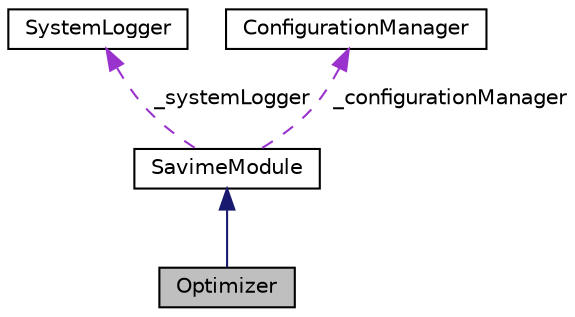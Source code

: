 digraph "Optimizer"
{
  edge [fontname="Helvetica",fontsize="10",labelfontname="Helvetica",labelfontsize="10"];
  node [fontname="Helvetica",fontsize="10",shape=record];
  Node2 [label="Optimizer",height=0.2,width=0.4,color="black", fillcolor="grey75", style="filled", fontcolor="black"];
  Node3 -> Node2 [dir="back",color="midnightblue",fontsize="10",style="solid",fontname="Helvetica"];
  Node3 [label="SavimeModule",height=0.2,width=0.4,color="black", fillcolor="white", style="filled",URL="$classSavimeModule.html"];
  Node4 -> Node3 [dir="back",color="darkorchid3",fontsize="10",style="dashed",label=" _systemLogger" ,fontname="Helvetica"];
  Node4 [label="SystemLogger",height=0.2,width=0.4,color="black", fillcolor="white", style="filled",URL="$classSystemLogger.html"];
  Node5 -> Node3 [dir="back",color="darkorchid3",fontsize="10",style="dashed",label=" _configurationManager" ,fontname="Helvetica"];
  Node5 [label="ConfigurationManager",height=0.2,width=0.4,color="black", fillcolor="white", style="filled",URL="$classConfigurationManager.html"];
}
